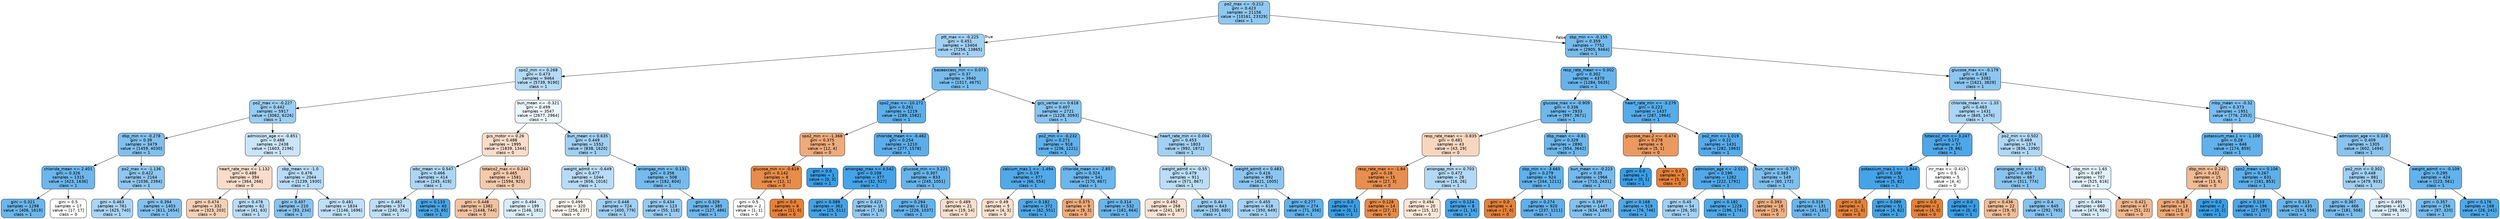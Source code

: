 digraph Tree {
node [shape=box, style="filled, rounded", color="black", fontname="helvetica"] ;
edge [fontname="helvetica"] ;
0 [label="po2_max <= -0.212\ngini = 0.423\nsamples = 21156\nvalue = [10161, 23329]\nclass = 1", fillcolor="#8fc8f0"] ;
1 [label="ptt_max <= -0.225\ngini = 0.451\nsamples = 13404\nvalue = [7256, 13865]\nclass = 1", fillcolor="#a1d0f3"] ;
0 -> 1 [labeldistance=2.5, labelangle=45, headlabel="True"] ;
2 [label="spo2_min <= 0.268\ngini = 0.473\nsamples = 9464\nvalue = [5739, 9190]\nclass = 1", fillcolor="#b5daf5"] ;
1 -> 2 ;
3 [label="po2_max <= -0.227\ngini = 0.442\nsamples = 5917\nvalue = [3062, 6226]\nclass = 1", fillcolor="#9acdf2"] ;
2 -> 3 ;
4 [label="dbp_min <= -0.278\ngini = 0.39\nsamples = 3479\nvalue = [1459, 4030]\nclass = 1", fillcolor="#81c0ee"] ;
3 -> 4 ;
5 [label="chloride_mean <= 2.401\ngini = 0.326\nsamples = 1315\nvalue = [423, 1636]\nclass = 1", fillcolor="#6cb6ec"] ;
4 -> 5 ;
6 [label="gini = 0.321\nsamples = 1298\nvalue = [406, 1619]\nclass = 1", fillcolor="#6bb6ec"] ;
5 -> 6 ;
7 [label="gini = 0.5\nsamples = 17\nvalue = [17, 17]\nclass = 0", fillcolor="#ffffff"] ;
5 -> 7 ;
8 [label="po2_max <= -1.136\ngini = 0.422\nsamples = 2164\nvalue = [1036, 2394]\nclass = 1", fillcolor="#8fc7f0"] ;
4 -> 8 ;
9 [label="gini = 0.463\nsamples = 761\nvalue = [425, 740]\nclass = 1", fillcolor="#abd5f4"] ;
8 -> 9 ;
10 [label="gini = 0.394\nsamples = 1403\nvalue = [611, 1654]\nclass = 1", fillcolor="#82c1ef"] ;
8 -> 10 ;
11 [label="admission_age <= -0.851\ngini = 0.488\nsamples = 2438\nvalue = [1603, 2196]\nclass = 1", fillcolor="#cae5f8"] ;
3 -> 11 ;
12 [label="heart_rate_max <= 1.132\ngini = 0.488\nsamples = 394\nvalue = [364, 266]\nclass = 0", fillcolor="#f8ddca"] ;
11 -> 12 ;
13 [label="gini = 0.474\nsamples = 332\nvalue = [323, 203]\nclass = 0", fillcolor="#f5d0b5"] ;
12 -> 13 ;
14 [label="gini = 0.478\nsamples = 62\nvalue = [41, 63]\nclass = 1", fillcolor="#baddf6"] ;
12 -> 14 ;
15 [label="sbp_mean <= -1.0\ngini = 0.476\nsamples = 2044\nvalue = [1239, 1930]\nclass = 1", fillcolor="#b8dcf6"] ;
11 -> 15 ;
16 [label="gini = 0.407\nsamples = 210\nvalue = [93, 234]\nclass = 1", fillcolor="#88c4ef"] ;
15 -> 16 ;
17 [label="gini = 0.481\nsamples = 1834\nvalue = [1146, 1696]\nclass = 1", fillcolor="#bfdff7"] ;
15 -> 17 ;
18 [label="bun_mean <= -0.321\ngini = 0.499\nsamples = 3547\nvalue = [2677, 2964]\nclass = 1", fillcolor="#ecf6fc"] ;
2 -> 18 ;
19 [label="gcs_motor <= 0.26\ngini = 0.488\nsamples = 1995\nvalue = [1839, 1344]\nclass = 0", fillcolor="#f8ddca"] ;
18 -> 19 ;
20 [label="wbc_mean <= 0.547\ngini = 0.466\nsamples = 414\nvalue = [245, 419]\nclass = 1", fillcolor="#add6f4"] ;
19 -> 20 ;
21 [label="gini = 0.482\nsamples = 374\nvalue = [240, 354]\nclass = 1", fillcolor="#bfdff7"] ;
20 -> 21 ;
22 [label="gini = 0.133\nsamples = 40\nvalue = [5, 65]\nclass = 1", fillcolor="#48a5e7"] ;
20 -> 22 ;
23 [label="totalco2_max <= 0.244\ngini = 0.465\nsamples = 1581\nvalue = [1594, 925]\nclass = 0", fillcolor="#f4caac"] ;
19 -> 23 ;
24 [label="gini = 0.448\nsamples = 1382\nvalue = [1448, 744]\nclass = 0", fillcolor="#f2c29f"] ;
23 -> 24 ;
25 [label="gini = 0.494\nsamples = 199\nvalue = [146, 181]\nclass = 1", fillcolor="#d9ecfa"] ;
23 -> 25 ;
26 [label="bun_mean <= 0.635\ngini = 0.449\nsamples = 1552\nvalue = [838, 1620]\nclass = 1", fillcolor="#9fd0f2"] ;
18 -> 26 ;
27 [label="weight_admit <= -0.649\ngini = 0.477\nsamples = 1044\nvalue = [656, 1016]\nclass = 1", fillcolor="#b9dcf6"] ;
26 -> 27 ;
28 [label="gini = 0.499\nsamples = 320\nvalue = [256, 237]\nclass = 0", fillcolor="#fdf6f0"] ;
27 -> 28 ;
29 [label="gini = 0.448\nsamples = 724\nvalue = [400, 779]\nclass = 1", fillcolor="#9fcff2"] ;
27 -> 29 ;
30 [label="aniongap_min <= -0.131\ngini = 0.356\nsamples = 508\nvalue = [182, 604]\nclass = 1", fillcolor="#75bbed"] ;
26 -> 30 ;
31 [label="gini = 0.434\nsamples = 123\nvalue = [55, 118]\nclass = 1", fillcolor="#95cbf1"] ;
30 -> 31 ;
32 [label="gini = 0.329\nsamples = 385\nvalue = [127, 486]\nclass = 1", fillcolor="#6db7ec"] ;
30 -> 32 ;
33 [label="baseexcess_min <= 0.073\ngini = 0.37\nsamples = 3940\nvalue = [1517, 4675]\nclass = 1", fillcolor="#79bded"] ;
1 -> 33 ;
34 [label="spo2_max <= -10.271\ngini = 0.261\nsamples = 1219\nvalue = [289, 1582]\nclass = 1", fillcolor="#5dafea"] ;
33 -> 34 ;
35 [label="spo2_min <= -1.368\ngini = 0.375\nsamples = 9\nvalue = [12, 4]\nclass = 0", fillcolor="#eeab7b"] ;
34 -> 35 ;
36 [label="glucose_min <= -0.619\ngini = 0.142\nsamples = 8\nvalue = [12, 1]\nclass = 0", fillcolor="#e78c49"] ;
35 -> 36 ;
37 [label="gini = 0.5\nsamples = 2\nvalue = [1, 1]\nclass = 0", fillcolor="#ffffff"] ;
36 -> 37 ;
38 [label="gini = 0.0\nsamples = 6\nvalue = [11, 0]\nclass = 0", fillcolor="#e58139"] ;
36 -> 38 ;
39 [label="gini = 0.0\nsamples = 1\nvalue = [0, 3]\nclass = 1", fillcolor="#399de5"] ;
35 -> 39 ;
40 [label="chloride_mean <= -0.482\ngini = 0.254\nsamples = 1210\nvalue = [277, 1578]\nclass = 1", fillcolor="#5caeea"] ;
34 -> 40 ;
41 [label="aniongap_max <= 4.542\ngini = 0.108\nsamples = 377\nvalue = [32, 527]\nclass = 1", fillcolor="#45a3e7"] ;
40 -> 41 ;
42 [label="gini = 0.089\nsamples = 362\nvalue = [25, 511]\nclass = 1", fillcolor="#43a2e6"] ;
41 -> 42 ;
43 [label="gini = 0.423\nsamples = 15\nvalue = [7, 16]\nclass = 1", fillcolor="#90c8f0"] ;
41 -> 43 ;
44 [label="glucose_min <= 3.221\ngini = 0.307\nsamples = 833\nvalue = [245, 1051]\nclass = 1", fillcolor="#67b4eb"] ;
40 -> 44 ;
45 [label="gini = 0.294\nsamples = 812\nvalue = [226, 1037]\nclass = 1", fillcolor="#64b2eb"] ;
44 -> 45 ;
46 [label="gini = 0.489\nsamples = 21\nvalue = [19, 14]\nclass = 0", fillcolor="#f8decb"] ;
44 -> 46 ;
47 [label="gcs_verbal <= 0.618\ngini = 0.407\nsamples = 2721\nvalue = [1228, 3093]\nclass = 1", fillcolor="#88c4ef"] ;
33 -> 47 ;
48 [label="po2_min <= -0.232\ngini = 0.271\nsamples = 918\nvalue = [236, 1221]\nclass = 1", fillcolor="#5fb0ea"] ;
47 -> 48 ;
49 [label="calcium_max.1 <= -1.494\ngini = 0.19\nsamples = 377\nvalue = [66, 554]\nclass = 1", fillcolor="#51a9e8"] ;
48 -> 49 ;
50 [label="gini = 0.49\nsamples = 5\nvalue = [4, 3]\nclass = 0", fillcolor="#f8e0ce"] ;
49 -> 50 ;
51 [label="gini = 0.182\nsamples = 372\nvalue = [62, 551]\nclass = 1", fillcolor="#4fa8e8"] ;
49 -> 51 ;
52 [label="chloride_mean <= -2.857\ngini = 0.324\nsamples = 541\nvalue = [170, 667]\nclass = 1", fillcolor="#6bb6ec"] ;
48 -> 52 ;
53 [label="gini = 0.375\nsamples = 9\nvalue = [9, 3]\nclass = 0", fillcolor="#eeab7b"] ;
52 -> 53 ;
54 [label="gini = 0.314\nsamples = 532\nvalue = [161, 664]\nclass = 1", fillcolor="#69b5eb"] ;
52 -> 54 ;
55 [label="heart_rate_min <= 0.004\ngini = 0.453\nsamples = 1803\nvalue = [992, 1872]\nclass = 1", fillcolor="#a2d1f3"] ;
47 -> 55 ;
56 [label="weight_admit <= -0.55\ngini = 0.479\nsamples = 911\nvalue = [571, 867]\nclass = 1", fillcolor="#bbdef6"] ;
55 -> 56 ;
57 [label="gini = 0.492\nsamples = 268\nvalue = [241, 187]\nclass = 0", fillcolor="#f9e3d3"] ;
56 -> 57 ;
58 [label="gini = 0.44\nsamples = 643\nvalue = [330, 680]\nclass = 1", fillcolor="#99cdf2"] ;
56 -> 58 ;
59 [label="weight_admit <= 0.483\ngini = 0.416\nsamples = 892\nvalue = [421, 1005]\nclass = 1", fillcolor="#8cc6f0"] ;
55 -> 59 ;
60 [label="gini = 0.455\nsamples = 618\nvalue = [350, 649]\nclass = 1", fillcolor="#a4d2f3"] ;
59 -> 60 ;
61 [label="gini = 0.277\nsamples = 274\nvalue = [71, 356]\nclass = 1", fillcolor="#60b1ea"] ;
59 -> 61 ;
62 [label="sbp_min <= -0.155\ngini = 0.359\nsamples = 7752\nvalue = [2905, 9464]\nclass = 1", fillcolor="#76bbed"] ;
0 -> 62 [labeldistance=2.5, labelangle=-45, headlabel="False"] ;
63 [label="resp_rate_mean <= 0.002\ngini = 0.302\nsamples = 4370\nvalue = [1284, 5635]\nclass = 1", fillcolor="#66b3eb"] ;
62 -> 63 ;
64 [label="glucose_max <= -0.909\ngini = 0.336\nsamples = 2933\nvalue = [997, 3671]\nclass = 1", fillcolor="#6fb8ec"] ;
63 -> 64 ;
65 [label="resp_rate_mean <= -0.835\ngini = 0.481\nsamples = 43\nvalue = [43, 29]\nclass = 0", fillcolor="#f7d6bf"] ;
64 -> 65 ;
66 [label="resp_rate_max <= -1.84\ngini = 0.18\nsamples = 15\nvalue = [27, 3]\nclass = 0", fillcolor="#e88f4f"] ;
65 -> 66 ;
67 [label="gini = 0.0\nsamples = 1\nvalue = [0, 1]\nclass = 1", fillcolor="#399de5"] ;
66 -> 67 ;
68 [label="gini = 0.128\nsamples = 14\nvalue = [27, 2]\nclass = 0", fillcolor="#e78a48"] ;
66 -> 68 ;
69 [label="aniongap_min <= 0.703\ngini = 0.472\nsamples = 28\nvalue = [16, 26]\nclass = 1", fillcolor="#b3d9f5"] ;
65 -> 69 ;
70 [label="gini = 0.494\nsamples = 20\nvalue = [15, 12]\nclass = 0", fillcolor="#fae6d7"] ;
69 -> 70 ;
71 [label="gini = 0.124\nsamples = 8\nvalue = [1, 14]\nclass = 1", fillcolor="#47a4e7"] ;
69 -> 71 ;
72 [label="dbp_mean <= -0.81\ngini = 0.329\nsamples = 2890\nvalue = [954, 3642]\nclass = 1", fillcolor="#6db7ec"] ;
64 -> 72 ;
73 [label="sbp_min <= -3.665\ngini = 0.279\nsamples = 924\nvalue = [244, 1211]\nclass = 1", fillcolor="#61b1ea"] ;
72 -> 73 ;
74 [label="gini = 0.0\nsamples = 4\nvalue = [7, 0]\nclass = 0", fillcolor="#e58139"] ;
73 -> 74 ;
75 [label="gini = 0.274\nsamples = 920\nvalue = [237, 1211]\nclass = 1", fillcolor="#60b0ea"] ;
73 -> 75 ;
76 [label="bun_mean <= -0.223\ngini = 0.35\nsamples = 1966\nvalue = [710, 2431]\nclass = 1", fillcolor="#73baed"] ;
72 -> 76 ;
77 [label="gini = 0.397\nsamples = 1447\nvalue = [634, 1685]\nclass = 1", fillcolor="#83c2ef"] ;
76 -> 77 ;
78 [label="gini = 0.168\nsamples = 519\nvalue = [76, 746]\nclass = 1", fillcolor="#4da7e8"] ;
76 -> 78 ;
79 [label="heart_rate_min <= -3.279\ngini = 0.222\nsamples = 1437\nvalue = [287, 1964]\nclass = 1", fillcolor="#56abe9"] ;
63 -> 79 ;
80 [label="glucose_max.2 <= -0.474\ngini = 0.278\nsamples = 6\nvalue = [5, 1]\nclass = 0", fillcolor="#ea9a61"] ;
79 -> 80 ;
81 [label="gini = 0.0\nsamples = 1\nvalue = [0, 1]\nclass = 1", fillcolor="#399de5"] ;
80 -> 81 ;
82 [label="gini = 0.0\nsamples = 5\nvalue = [5, 0]\nclass = 0", fillcolor="#e58139"] ;
80 -> 82 ;
83 [label="po2_min <= 1.019\ngini = 0.22\nsamples = 1431\nvalue = [282, 1963]\nclass = 1", fillcolor="#55abe9"] ;
79 -> 83 ;
84 [label="admission_age <= -2.012\ngini = 0.196\nsamples = 1282\nvalue = [222, 1791]\nclass = 1", fillcolor="#52a9e8"] ;
83 -> 84 ;
85 [label="gini = 0.45\nsamples = 54\nvalue = [26, 50]\nclass = 1", fillcolor="#a0d0f3"] ;
84 -> 85 ;
86 [label="gini = 0.182\nsamples = 1228\nvalue = [196, 1741]\nclass = 1", fillcolor="#4fa8e8"] ;
84 -> 86 ;
87 [label="bun_mean <= -0.737\ngini = 0.383\nsamples = 149\nvalue = [60, 172]\nclass = 1", fillcolor="#7ebfee"] ;
83 -> 87 ;
88 [label="gini = 0.393\nsamples = 18\nvalue = [19, 7]\nclass = 0", fillcolor="#efaf82"] ;
87 -> 88 ;
89 [label="gini = 0.319\nsamples = 131\nvalue = [41, 165]\nclass = 1", fillcolor="#6ab5eb"] ;
87 -> 89 ;
90 [label="glucose_max <= -0.179\ngini = 0.418\nsamples = 3382\nvalue = [1621, 3829]\nclass = 1", fillcolor="#8dc6f0"] ;
62 -> 90 ;
91 [label="chloride_mean <= -1.33\ngini = 0.463\nsamples = 1431\nvalue = [845, 1476]\nclass = 1", fillcolor="#aad5f4"] ;
90 -> 91 ;
92 [label="totalco2_min <= 3.247\ngini = 0.172\nsamples = 57\nvalue = [9, 86]\nclass = 1", fillcolor="#4ea7e8"] ;
91 -> 92 ;
93 [label="potassium_max.1 <= -1.944\ngini = 0.108\nsamples = 52\nvalue = [5, 82]\nclass = 1", fillcolor="#45a3e7"] ;
92 -> 93 ;
94 [label="gini = 0.0\nsamples = 1\nvalue = [1, 0]\nclass = 0", fillcolor="#e58139"] ;
93 -> 94 ;
95 [label="gini = 0.089\nsamples = 51\nvalue = [4, 82]\nclass = 1", fillcolor="#43a2e6"] ;
93 -> 95 ;
96 [label="inr_max <= -0.415\ngini = 0.5\nsamples = 5\nvalue = [4, 4]\nclass = 0", fillcolor="#ffffff"] ;
92 -> 96 ;
97 [label="gini = 0.0\nsamples = 2\nvalue = [4, 0]\nclass = 0", fillcolor="#e58139"] ;
96 -> 97 ;
98 [label="gini = 0.0\nsamples = 3\nvalue = [0, 4]\nclass = 1", fillcolor="#399de5"] ;
96 -> 98 ;
99 [label="po2_min <= 0.502\ngini = 0.469\nsamples = 1374\nvalue = [836, 1390]\nclass = 1", fillcolor="#b0d8f5"] ;
91 -> 99 ;
100 [label="aniongap_min <= -1.52\ngini = 0.409\nsamples = 667\nvalue = [311, 774]\nclass = 1", fillcolor="#89c4ef"] ;
99 -> 100 ;
101 [label="gini = 0.436\nsamples = 22\nvalue = [19, 9]\nclass = 0", fillcolor="#f1bd97"] ;
100 -> 101 ;
102 [label="gini = 0.4\nsamples = 645\nvalue = [292, 765]\nclass = 1", fillcolor="#85c2ef"] ;
100 -> 102 ;
103 [label="sbp_min <= 1.65\ngini = 0.497\nsamples = 707\nvalue = [525, 616]\nclass = 1", fillcolor="#e2f1fb"] ;
99 -> 103 ;
104 [label="gini = 0.494\nsamples = 660\nvalue = [474, 594]\nclass = 1", fillcolor="#d7ebfa"] ;
103 -> 104 ;
105 [label="gini = 0.421\nsamples = 47\nvalue = [51, 22]\nclass = 0", fillcolor="#f0b78e"] ;
103 -> 105 ;
106 [label="mbp_mean <= -0.32\ngini = 0.373\nsamples = 1951\nvalue = [776, 2353]\nclass = 1", fillcolor="#7abdee"] ;
90 -> 106 ;
107 [label="potassium_max.1 <= -1.109\ngini = 0.28\nsamples = 646\nvalue = [174, 859]\nclass = 1", fillcolor="#61b1ea"] ;
106 -> 107 ;
108 [label="dbp_min <= 0.242\ngini = 0.432\nsamples = 15\nvalue = [13, 6]\nclass = 0", fillcolor="#f1bb94"] ;
107 -> 108 ;
109 [label="gini = 0.36\nsamples = 13\nvalue = [13, 4]\nclass = 0", fillcolor="#eda876"] ;
108 -> 109 ;
110 [label="gini = 0.0\nsamples = 2\nvalue = [0, 2]\nclass = 1", fillcolor="#399de5"] ;
108 -> 110 ;
111 [label="spo2_mean <= 0.106\ngini = 0.267\nsamples = 631\nvalue = [161, 853]\nclass = 1", fillcolor="#5eafea"] ;
107 -> 111 ;
112 [label="gini = 0.153\nsamples = 196\nvalue = [27, 297]\nclass = 1", fillcolor="#4ba6e7"] ;
111 -> 112 ;
113 [label="gini = 0.313\nsamples = 435\nvalue = [134, 556]\nclass = 1", fillcolor="#69b5eb"] ;
111 -> 113 ;
114 [label="admission_age <= 0.328\ngini = 0.409\nsamples = 1305\nvalue = [602, 1494]\nclass = 1", fillcolor="#89c4ef"] ;
106 -> 114 ;
115 [label="po2_min <= 0.302\ngini = 0.448\nsamples = 881\nvalue = [479, 933]\nclass = 1", fillcolor="#9fcff2"] ;
114 -> 115 ;
116 [label="gini = 0.367\nsamples = 466\nvalue = [181, 568]\nclass = 1", fillcolor="#78bced"] ;
115 -> 116 ;
117 [label="gini = 0.495\nsamples = 415\nvalue = [298, 365]\nclass = 1", fillcolor="#dbedfa"] ;
115 -> 117 ;
118 [label="weight_admit <= -0.109\ngini = 0.295\nsamples = 424\nvalue = [123, 561]\nclass = 1", fillcolor="#64b2eb"] ;
114 -> 118 ;
119 [label="gini = 0.357\nsamples = 256\nvalue = [97, 320]\nclass = 1", fillcolor="#75bbed"] ;
118 -> 119 ;
120 [label="gini = 0.176\nsamples = 168\nvalue = [26, 241]\nclass = 1", fillcolor="#4ea8e8"] ;
118 -> 120 ;
}